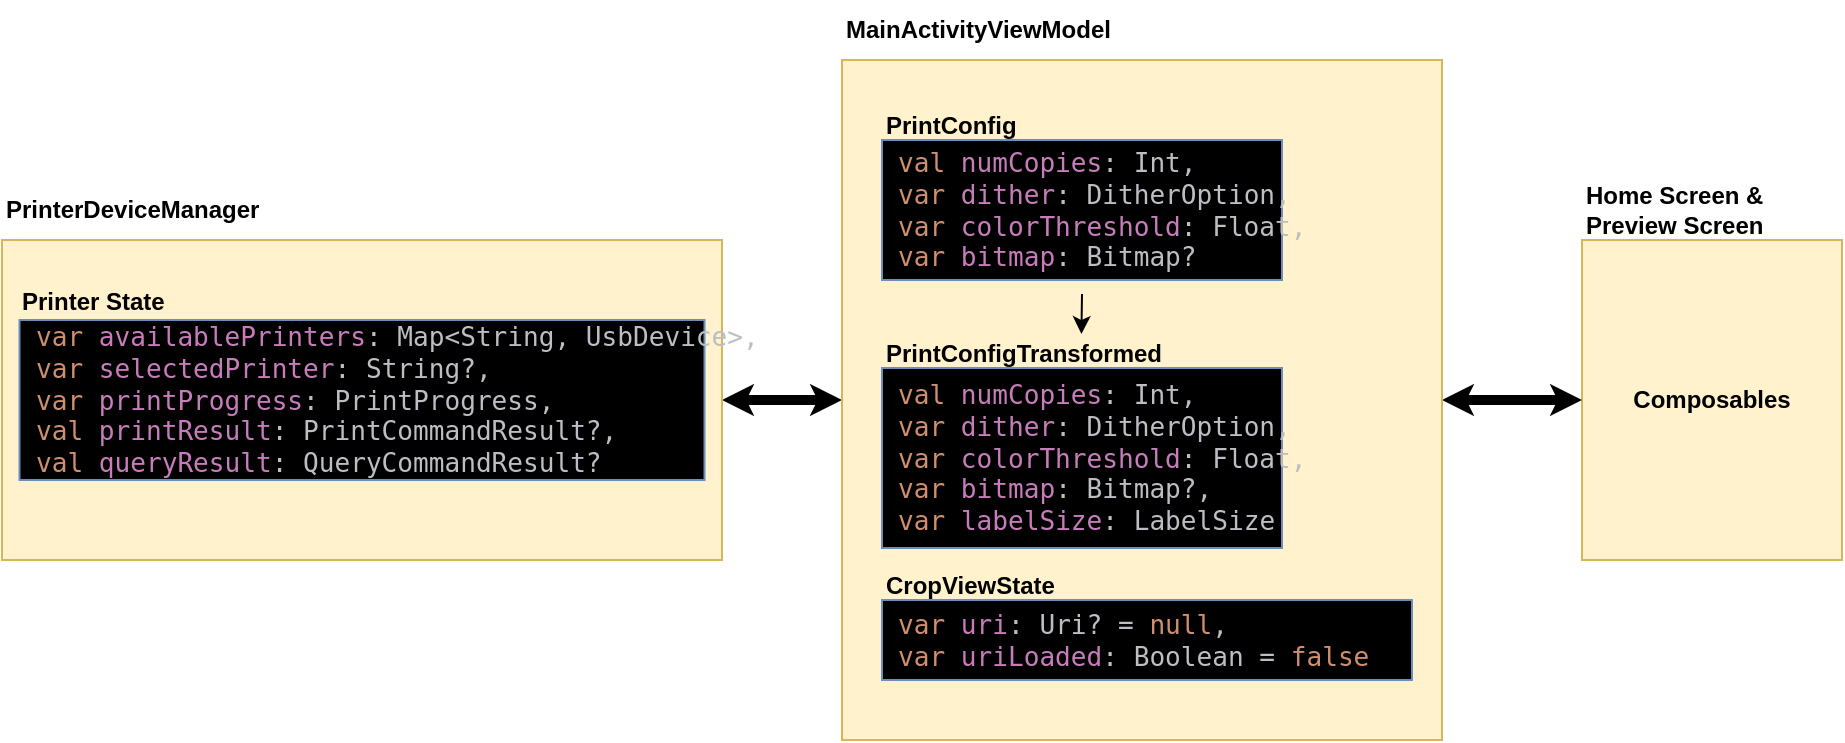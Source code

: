 <mxfile version="28.0.6">
  <diagram name="Page-1" id="pefeGGHLqFtcGQ1tfoUZ">
    <mxGraphModel dx="1098" dy="702" grid="1" gridSize="10" guides="1" tooltips="1" connect="1" arrows="1" fold="1" page="1" pageScale="1" pageWidth="940" pageHeight="390" math="0" shadow="0">
      <root>
        <mxCell id="0" />
        <mxCell id="1" parent="0" />
        <mxCell id="DKl55M2n6CM7J2jj_rMx-1" value="&lt;b&gt;Composables&lt;/b&gt;" style="rounded=0;whiteSpace=wrap;html=1;fillColor=#fff2cc;strokeColor=#d6b656;labelBackgroundColor=none;" parent="1" vertex="1">
          <mxGeometry x="800" y="120" width="130" height="160" as="geometry" />
        </mxCell>
        <mxCell id="DKl55M2n6CM7J2jj_rMx-8" value="Home Screen &amp;amp; Preview Screen" style="text;html=1;align=left;verticalAlign=middle;whiteSpace=wrap;rounded=0;fontStyle=1;labelBackgroundColor=none;" parent="1" vertex="1">
          <mxGeometry x="800" y="90" width="125" height="30" as="geometry" />
        </mxCell>
        <mxCell id="DKl55M2n6CM7J2jj_rMx-14" style="edgeStyle=orthogonalEdgeStyle;rounded=0;orthogonalLoop=1;jettySize=auto;html=1;exitX=1;exitY=0.5;exitDx=0;exitDy=0;entryX=0;entryY=0.5;entryDx=0;entryDy=0;startArrow=classic;startFill=1;strokeWidth=5;labelBackgroundColor=none;startSize=0;endSize=0;" parent="1" source="DKl55M2n6CM7J2jj_rMx-9" target="DKl55M2n6CM7J2jj_rMx-1" edge="1">
          <mxGeometry relative="1" as="geometry" />
        </mxCell>
        <mxCell id="DKl55M2n6CM7J2jj_rMx-15" style="edgeStyle=orthogonalEdgeStyle;rounded=0;orthogonalLoop=1;jettySize=auto;html=1;exitX=0;exitY=0.5;exitDx=0;exitDy=0;entryX=1;entryY=0.5;entryDx=0;entryDy=0;strokeWidth=5;startArrow=classic;startFill=1;labelBackgroundColor=none;startSize=0;endSize=0;" parent="1" source="DKl55M2n6CM7J2jj_rMx-9" target="DKl55M2n6CM7J2jj_rMx-12" edge="1">
          <mxGeometry relative="1" as="geometry" />
        </mxCell>
        <mxCell id="DKl55M2n6CM7J2jj_rMx-9" value="" style="rounded=0;whiteSpace=wrap;html=1;fillColor=#fff2cc;strokeColor=#d6b656;labelBackgroundColor=none;" parent="1" vertex="1">
          <mxGeometry x="430" y="30" width="300" height="340" as="geometry" />
        </mxCell>
        <mxCell id="DKl55M2n6CM7J2jj_rMx-10" value="MainActivityViewModel" style="text;html=1;align=left;verticalAlign=middle;whiteSpace=wrap;rounded=0;fontStyle=1;labelBackgroundColor=none;" parent="1" vertex="1">
          <mxGeometry x="430" width="125" height="30" as="geometry" />
        </mxCell>
        <mxCell id="DKl55M2n6CM7J2jj_rMx-11" value="PrinterDeviceManager" style="text;html=1;align=left;verticalAlign=middle;whiteSpace=wrap;rounded=0;fontStyle=1;labelBackgroundColor=none;" parent="1" vertex="1">
          <mxGeometry x="10" y="90" width="125" height="30" as="geometry" />
        </mxCell>
        <mxCell id="DKl55M2n6CM7J2jj_rMx-12" value="" style="rounded=0;whiteSpace=wrap;html=1;strokeWidth=1;fillColor=#fff2cc;strokeColor=#d6b656;labelBackgroundColor=none;" parent="1" vertex="1">
          <mxGeometry x="10" y="120" width="360" height="160" as="geometry" />
        </mxCell>
        <mxCell id="8mkdb6dYoWKnRZecYCWD-2" value="&lt;div style=&quot;color: rgb(188, 190, 196);&quot;&gt;&lt;pre style=&quot;font-family:&#39;JetBrains Mono&#39;,monospace;font-size:9.8pt;&quot;&gt;&lt;span style=&quot;color:#cf8e6d;&quot;&gt;var &lt;/span&gt;&lt;span style=&quot;color:#c77dbb;&quot;&gt;availablePrinters&lt;/span&gt;: Map&amp;lt;String, UsbDevice&amp;gt;,&lt;br&gt;&lt;span style=&quot;color:#cf8e6d;&quot;&gt;var &lt;/span&gt;&lt;span style=&quot;color:#c77dbb;&quot;&gt;selectedPrinter&lt;/span&gt;: String?,&lt;br&gt;&lt;span style=&quot;color:#cf8e6d;&quot;&gt;var &lt;/span&gt;&lt;span style=&quot;color:#c77dbb;&quot;&gt;printProgress&lt;/span&gt;: PrintProgress,&lt;br&gt;&lt;span style=&quot;color:#cf8e6d;&quot;&gt;val &lt;/span&gt;&lt;span style=&quot;color:#c77dbb;&quot;&gt;printResult&lt;/span&gt;: PrintCommandResult?,&lt;span style=&quot;color:#7a7e85;&quot;&gt;&lt;br&gt;&lt;/span&gt;&lt;span style=&quot;color:#cf8e6d;&quot;&gt;val &lt;/span&gt;&lt;span style=&quot;color:#c77dbb;&quot;&gt;queryResult&lt;/span&gt;: QueryCommandResult? &lt;/pre&gt;&lt;/div&gt;" style="rounded=0;whiteSpace=wrap;html=1;strokeWidth=1;fillColor=#000000;strokeColor=#6c8ebf;align=left;labelBackgroundColor=none;spacing=8;" vertex="1" parent="1">
          <mxGeometry x="18.75" y="160" width="342.5" height="80" as="geometry" />
        </mxCell>
        <mxCell id="8mkdb6dYoWKnRZecYCWD-7" value="&lt;div style=&quot;color: rgb(188, 190, 196);&quot;&gt;&lt;pre style=&quot;font-family: &amp;quot;JetBrains Mono&amp;quot;, monospace; font-size: 9.8pt;&quot;&gt;&lt;span&gt;&lt;span style=&quot;color: rgb(207, 142, 109);&quot;&gt;val &lt;/span&gt;&lt;span style=&quot;color: rgb(199, 125, 187);&quot;&gt;numCopies&lt;/span&gt;: Int,&lt;br&gt;&lt;span style=&quot;color: rgb(207, 142, 109);&quot;&gt;var &lt;/span&gt;&lt;span style=&quot;color: rgb(199, 125, 187);&quot;&gt;dither&lt;/span&gt;: DitherOption,&lt;br&gt;&lt;span style=&quot;color: rgb(207, 142, 109);&quot;&gt;var &lt;/span&gt;&lt;span style=&quot;color: rgb(199, 125, 187);&quot;&gt;colorThreshold&lt;/span&gt;: Float,&lt;br&gt;&lt;span style=&quot;color: rgb(207, 142, 109);&quot;&gt;var &lt;/span&gt;&lt;span style=&quot;color: rgb(199, 125, 187);&quot;&gt;bitmap&lt;/span&gt;: Bitmap?&lt;/span&gt;&lt;/pre&gt;&lt;/div&gt;" style="rounded=0;whiteSpace=wrap;html=1;strokeWidth=1;fillColor=#000000;strokeColor=#6c8ebf;align=left;labelBackgroundColor=none;fillStyle=solid;spacing=8;spacingTop=0;spacingBottom=0;" vertex="1" parent="1">
          <mxGeometry x="450" y="70" width="200" height="70" as="geometry" />
        </mxCell>
        <mxCell id="8mkdb6dYoWKnRZecYCWD-8" value="Printer State" style="text;strokeColor=none;align=left;fillColor=none;html=1;verticalAlign=middle;whiteSpace=wrap;rounded=0;fontStyle=1;labelBackgroundColor=none;" vertex="1" parent="1">
          <mxGeometry x="18" y="144" width="90" height="14" as="geometry" />
        </mxCell>
        <mxCell id="8mkdb6dYoWKnRZecYCWD-9" value="PrintConfig" style="text;strokeColor=none;align=left;fillColor=none;html=1;verticalAlign=middle;whiteSpace=wrap;rounded=0;fontStyle=1;labelBackgroundColor=none;" vertex="1" parent="1">
          <mxGeometry x="450" y="56" width="90" height="14" as="geometry" />
        </mxCell>
        <mxCell id="8mkdb6dYoWKnRZecYCWD-10" value="&lt;div&gt;&lt;pre style=&quot;font-family: &amp;quot;JetBrains Mono&amp;quot;, monospace; font-size: 9.8pt;&quot;&gt;&lt;span style=&quot;color: rgb(188, 190, 196);&quot;&gt;&lt;span style=&quot;color: rgb(207, 142, 109);&quot;&gt;val &lt;/span&gt;&lt;span style=&quot;color: rgb(199, 125, 187);&quot;&gt;numCopies&lt;/span&gt;: Int,&lt;br&gt;&lt;span style=&quot;color: rgb(207, 142, 109);&quot;&gt;var &lt;/span&gt;&lt;span style=&quot;color: rgb(199, 125, 187);&quot;&gt;dither&lt;/span&gt;: DitherOption,&lt;br&gt;&lt;span style=&quot;color: rgb(207, 142, 109);&quot;&gt;var &lt;/span&gt;&lt;span style=&quot;color: rgb(199, 125, 187);&quot;&gt;colorThreshold&lt;/span&gt;: Float,&lt;br&gt;&lt;span style=&quot;color: rgb(207, 142, 109);&quot;&gt;var &lt;/span&gt;&lt;span style=&quot;color: rgb(199, 125, 187);&quot;&gt;bitmap&lt;/span&gt;: Bitmap?,&lt;br/&gt;&lt;/span&gt;&lt;font style=&quot;color: rgb(207, 142, 109);&quot;&gt;var&lt;/font&gt;&lt;font color=&quot;#bcbec4&quot;&gt; &lt;/font&gt;&lt;span style=&quot;color: rgb(199, 125, 187); font-size: 9.8pt; background-color: transparent; white-space: normal;&quot;&gt;labelSize&lt;/span&gt;&lt;span style=&quot;color: rgb(188, 190, 196); font-size: 9.8pt; background-color: transparent; white-space: normal;&quot;&gt;: LabelSize&lt;/span&gt;&lt;/pre&gt;&lt;/div&gt;" style="rounded=0;whiteSpace=wrap;html=1;strokeWidth=1;fillColor=#000000;strokeColor=#6c8ebf;align=left;labelBackgroundColor=none;fillStyle=solid;spacing=8;spacingTop=0;spacingBottom=0;" vertex="1" parent="1">
          <mxGeometry x="450" y="184" width="200" height="90" as="geometry" />
        </mxCell>
        <mxCell id="8mkdb6dYoWKnRZecYCWD-11" value="PrintConfigTransformed" style="text;strokeColor=none;align=left;fillColor=none;html=1;verticalAlign=middle;whiteSpace=wrap;rounded=0;fontStyle=1;labelBackgroundColor=none;" vertex="1" parent="1">
          <mxGeometry x="450" y="170" width="90" height="14" as="geometry" />
        </mxCell>
        <mxCell id="8mkdb6dYoWKnRZecYCWD-15" value="" style="endArrow=classic;html=1;rounded=0;" edge="1" parent="1">
          <mxGeometry width="50" height="50" relative="1" as="geometry">
            <mxPoint x="550" y="147" as="sourcePoint" />
            <mxPoint x="549.71" y="167" as="targetPoint" />
          </mxGeometry>
        </mxCell>
        <mxCell id="8mkdb6dYoWKnRZecYCWD-16" value="&lt;pre style=&quot;font-family: &amp;quot;JetBrains Mono&amp;quot;, monospace; font-size: 9.8pt;&quot;&gt;&lt;div style=&quot;color: rgb(188, 190, 196);&quot;&gt;&lt;pre style=&quot;font-family:&#39;JetBrains Mono&#39;,monospace;font-size:9.8pt;&quot;&gt;&lt;span style=&quot;color:#cf8e6d;&quot;&gt;var &lt;/span&gt;&lt;span style=&quot;color:#c77dbb;&quot;&gt;uri&lt;/span&gt;: Uri? = &lt;span style=&quot;color:#cf8e6d;&quot;&gt;null&lt;/span&gt;,&lt;br&gt;&lt;span style=&quot;color:#cf8e6d;&quot;&gt;var &lt;/span&gt;&lt;span style=&quot;color:#c77dbb;&quot;&gt;uriLoaded&lt;/span&gt;: Boolean = &lt;span style=&quot;color:#cf8e6d;&quot;&gt;false&lt;/span&gt;&lt;/pre&gt;&lt;/div&gt;&lt;/pre&gt;" style="rounded=0;whiteSpace=wrap;html=1;strokeWidth=1;fillColor=#000000;strokeColor=#6c8ebf;align=left;labelBackgroundColor=none;fillStyle=solid;spacing=8;spacingTop=0;spacingBottom=0;" vertex="1" parent="1">
          <mxGeometry x="450" y="300" width="265" height="40" as="geometry" />
        </mxCell>
        <mxCell id="8mkdb6dYoWKnRZecYCWD-18" value="CropViewState" style="text;strokeColor=none;align=left;fillColor=none;html=1;verticalAlign=middle;whiteSpace=wrap;rounded=0;fontStyle=1;labelBackgroundColor=none;" vertex="1" parent="1">
          <mxGeometry x="450" y="286" width="90" height="14" as="geometry" />
        </mxCell>
      </root>
    </mxGraphModel>
  </diagram>
</mxfile>
